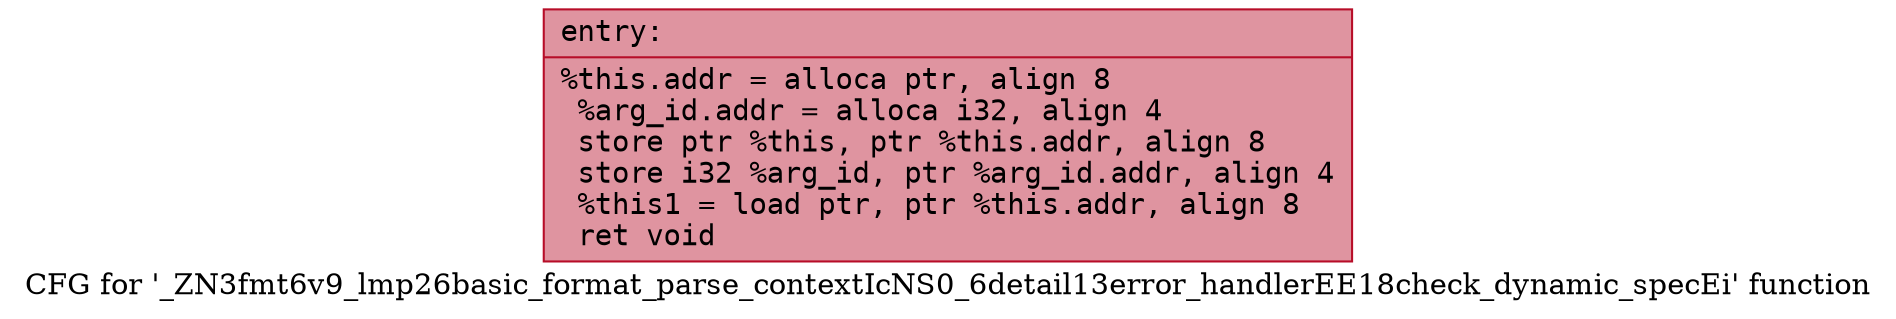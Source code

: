 digraph "CFG for '_ZN3fmt6v9_lmp26basic_format_parse_contextIcNS0_6detail13error_handlerEE18check_dynamic_specEi' function" {
	label="CFG for '_ZN3fmt6v9_lmp26basic_format_parse_contextIcNS0_6detail13error_handlerEE18check_dynamic_specEi' function";

	Node0x556bfead5180 [shape=record,color="#b70d28ff", style=filled, fillcolor="#b70d2870" fontname="Courier",label="{entry:\l|  %this.addr = alloca ptr, align 8\l  %arg_id.addr = alloca i32, align 4\l  store ptr %this, ptr %this.addr, align 8\l  store i32 %arg_id, ptr %arg_id.addr, align 4\l  %this1 = load ptr, ptr %this.addr, align 8\l  ret void\l}"];
}
